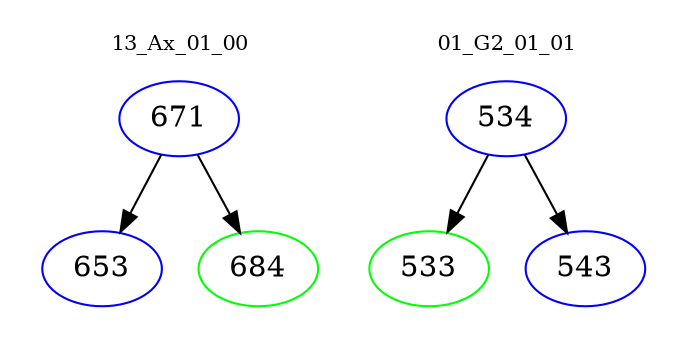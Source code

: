 digraph{
subgraph cluster_0 {
color = white
label = "13_Ax_01_00";
fontsize=10;
T0_671 [label="671", color="blue"]
T0_671 -> T0_653 [color="black"]
T0_653 [label="653", color="blue"]
T0_671 -> T0_684 [color="black"]
T0_684 [label="684", color="green"]
}
subgraph cluster_1 {
color = white
label = "01_G2_01_01";
fontsize=10;
T1_534 [label="534", color="blue"]
T1_534 -> T1_533 [color="black"]
T1_533 [label="533", color="green"]
T1_534 -> T1_543 [color="black"]
T1_543 [label="543", color="blue"]
}
}
